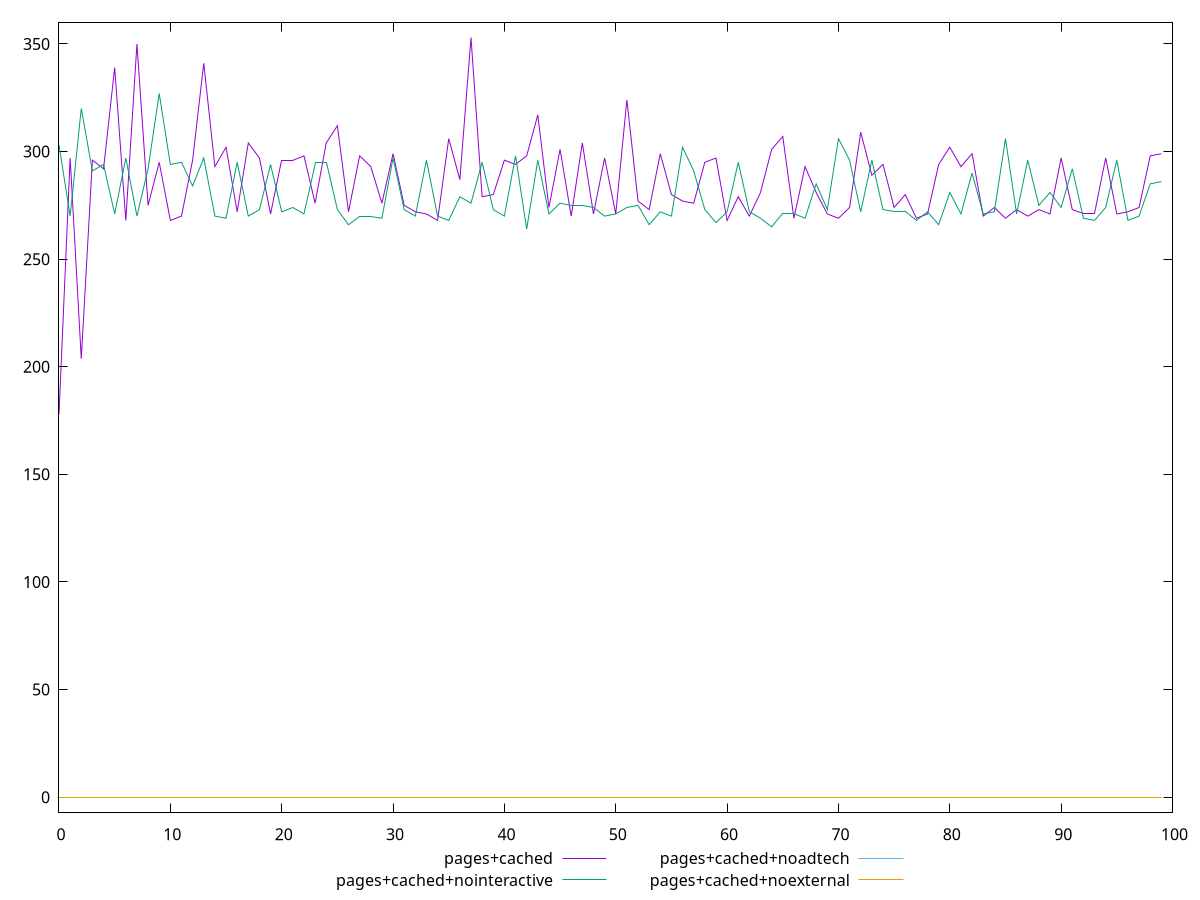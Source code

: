 $_pagesCached <<EOF
178
296.9999999999982
203.73649999999998
295.9999999999991
291.99999999999727
339.0000000000018
267.9999999999991
350
275
294.9999999999991
267.9999999999982
270
296
340.9999999999991
292.9999999999991
302
272
304
296.9999999999982
270.9999999999982
295.9999999999982
295.9999999999982
298
275.99999999999545
304
311.9999999999991
272
298.0000000000009
293
275.9999999999991
299
275
272
270.99999999999727
267.9999999999982
305.99999999999727
287.0000000000018
352.99999999999727
279
280
296.0000000000009
293.9999999999991
298.0000000000018
317
274
300.99999999999727
270
304
271
296.99999999999727
271
323.9999999999991
276.9999999999982
273
298.9999999999982
280
276.9999999999982
275.9999999999982
295
297.0000000000009
268
278.9999999999991
270
280.9999999999991
301
307
268.99999999999727
292.9999999999982
281
271
269
274
308.9999999999982
289
293.9999999999982
274
280
268.9999999999991
271.0000000000009
294
301.9999999999982
292.9999999999982
299
270.0000000000009
273.9999999999982
269
273
270.0000000000018
272.9999999999982
270.9999999999982
297
272.9999999999991
271
270.9999999999991
297
271.0000000000018
271.9999999999982
273.9999999999982
297.9999999999991
299.0000000000018
EOF
$_pagesCachedNointeractive <<EOF
303
270
319.9999999999982
291.0000000000018
293.9999999999982
270.9999999999982
297
269.9999999999982
292
326.99999999999727
294
294.9999999999991
284.0000000000018
297
269.99999999999727
269
295.0000000000009
270
273
294
271.9999999999991
274
270.9999999999991
295
294.9999999999982
272.9999999999982
266
270
270
268.9999999999982
297
272.9999999999991
270
296
270
267.9999999999991
278.9999999999982
276
295
273
269.9999999999982
297.9999999999982
264
295.9999999999991
271.0000000000009
276.0000000000018
275
274.9999999999991
274
269.99999999999727
270.9999999999991
273.9999999999982
274.9999999999982
266
272
270
301.99999999999727
290.9999999999991
272.9999999999982
266.9999999999982
272
295
272
269
265.0000000000018
271
271
268.9999999999982
285
272.99999999999636
306
295.9999999999982
272
295.9999999999982
273
272.0000000000009
271.9999999999982
267.9999999999991
271.9999999999991
265.9999999999982
281
271
290
271
272.0000000000009
306
270.99999999999727
295.9999999999991
275
280.9999999999982
274
291.9999999999982
269
267.9999999999982
273.9999999999991
295.9999999999991
268
269.9999999999982
284.9999999999982
286
EOF
$_pagesCachedNoadtech <<EOF
0
0
0
0
0
0
0
0
0
0
0
0
0
0
0
0
0
0
0
0
0
0
0
0
0
0
0
0
0
0
0
0
0
0
0
0
0
0
0
0
0
0
0
0
0
0
0
0
0
0
0
0
0
0
0
0
0
0
0
0
0
0
0
0
0
0
0
0
0
0
0
0
0
0
0
0
0
0
0
0
0
0
0
0
0
0
0
0
0
0
0
0
0
0
0
0
0
0
0
0
EOF
$_pagesCachedNoexternal <<EOF
0
0
0
0
0
0
0
0
0
0
0
0
0
0
0
0
0
0
0
0
0
0
0
0
0
0
0
0
0
0
0
0
0
0
0
0
0
0
0
0
0
0
0
0
0
0
0
0
0
0
0
0
0
0
0
0
0
0
0
0
0
0
0
0
0
0
0
0
0
0
0
0
0
0
0
0
0
0
0
0
0
0
0
0
0
0
0
0
0
0
0
0
0
0
0
0
0
0
0
0
EOF
set key outside below
set terminal pngcairo
set output "report_00006_2020-11-02T20-21-41.718Z/total-blocking-time/total-blocking-time_pages+cached_pages+cached+nointeractive_pages+cached+noadtech_pages+cached+noexternal.png"
set yrange [-7.059999999999945:360.0599999999972]
plot $_pagesCached title "pages+cached" with line ,$_pagesCachedNointeractive title "pages+cached+nointeractive" with line ,$_pagesCachedNoadtech title "pages+cached+noadtech" with line ,$_pagesCachedNoexternal title "pages+cached+noexternal" with line ,